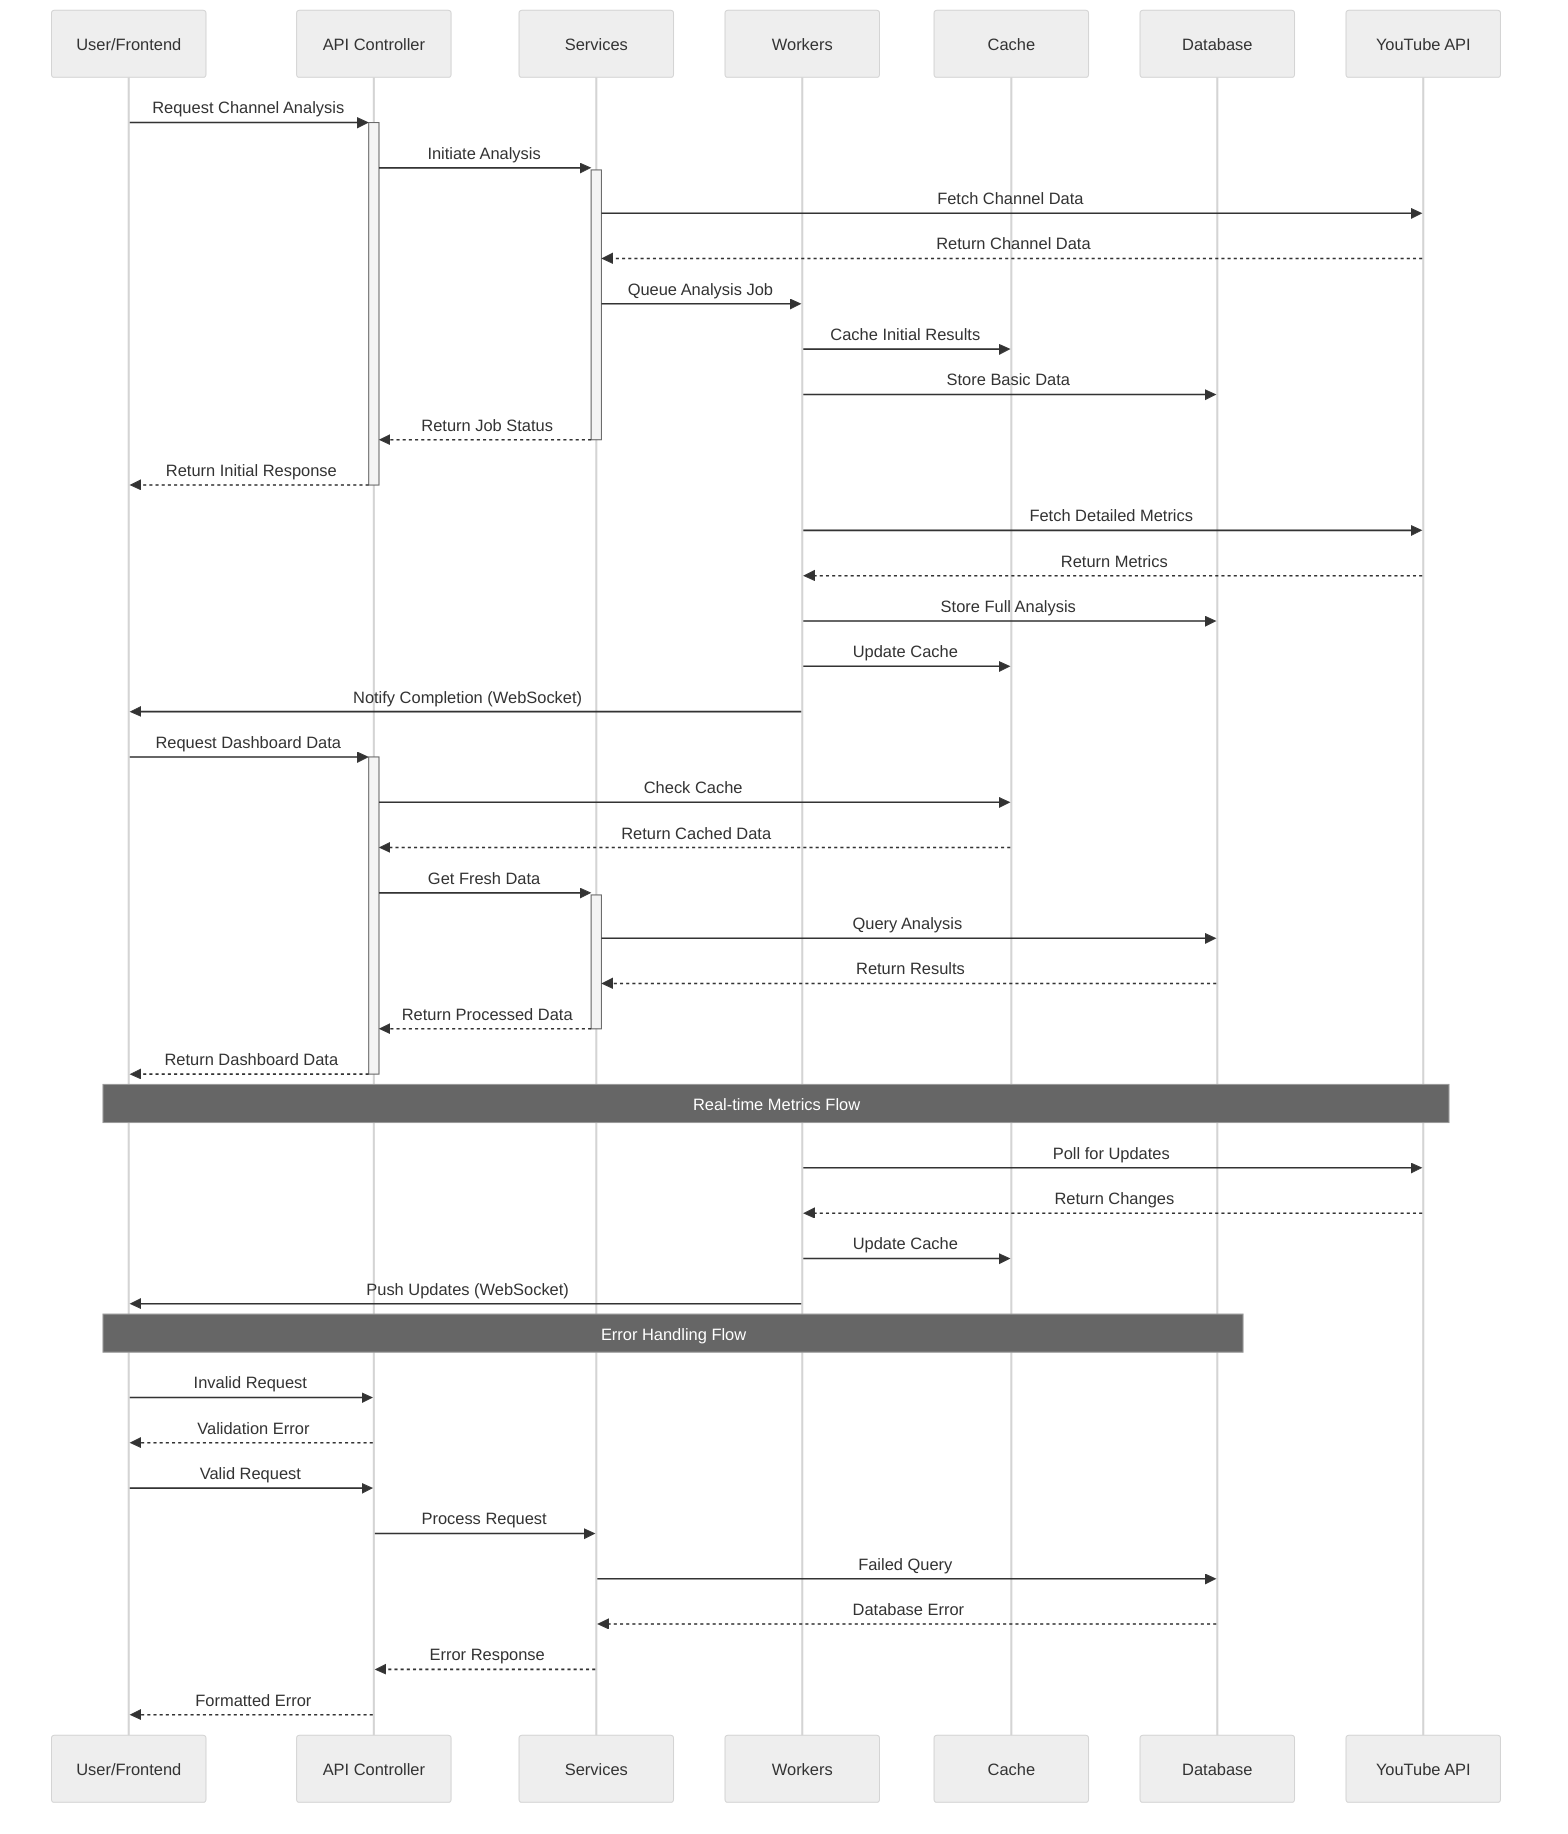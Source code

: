 %%{init: {'theme': 'neutral'}}%%
sequenceDiagram
    participant U as User/Frontend
    participant API as API Controller
    participant S as Services
    participant W as Workers
    participant C as Cache
    participant DB as Database
    participant YT as YouTube API

    %% Channel Analysis Process
    U->>+API: Request Channel Analysis
    API->>+S: Initiate Analysis
    S->>YT: Fetch Channel Data
    YT-->>S: Return Channel Data
    S->>W: Queue Analysis Job
    W->>C: Cache Initial Results
    W->>DB: Store Basic Data
    S-->>-API: Return Job Status
    API-->>-U: Return Initial Response

    %% Background Processing
    W->>YT: Fetch Detailed Metrics
    YT-->>W: Return Metrics
    W->>DB: Store Full Analysis
    W->>C: Update Cache
    W->>U: Notify Completion (WebSocket)

    %% Data Retrieval
    U->>+API: Request Dashboard Data
    API->>C: Check Cache
    C-->>API: Return Cached Data
    API->>+S: Get Fresh Data
    S->>DB: Query Analysis
    DB-->>S: Return Results
    S-->>-API: Return Processed Data
    API-->>-U: Return Dashboard Data

    %% Real-time Updates
    Note over U,YT: Real-time Metrics Flow
    W->>YT: Poll for Updates
    YT-->>W: Return Changes
    W->>C: Update Cache
    W->>U: Push Updates (WebSocket)

    %% Error Handling
    Note over U,DB: Error Handling Flow
    U->>API: Invalid Request
    API-->>U: Validation Error
    U->>API: Valid Request
    API->>S: Process Request
    S->>DB: Failed Query
    DB-->>S: Database Error
    S-->>API: Error Response
    API-->>U: Formatted Error